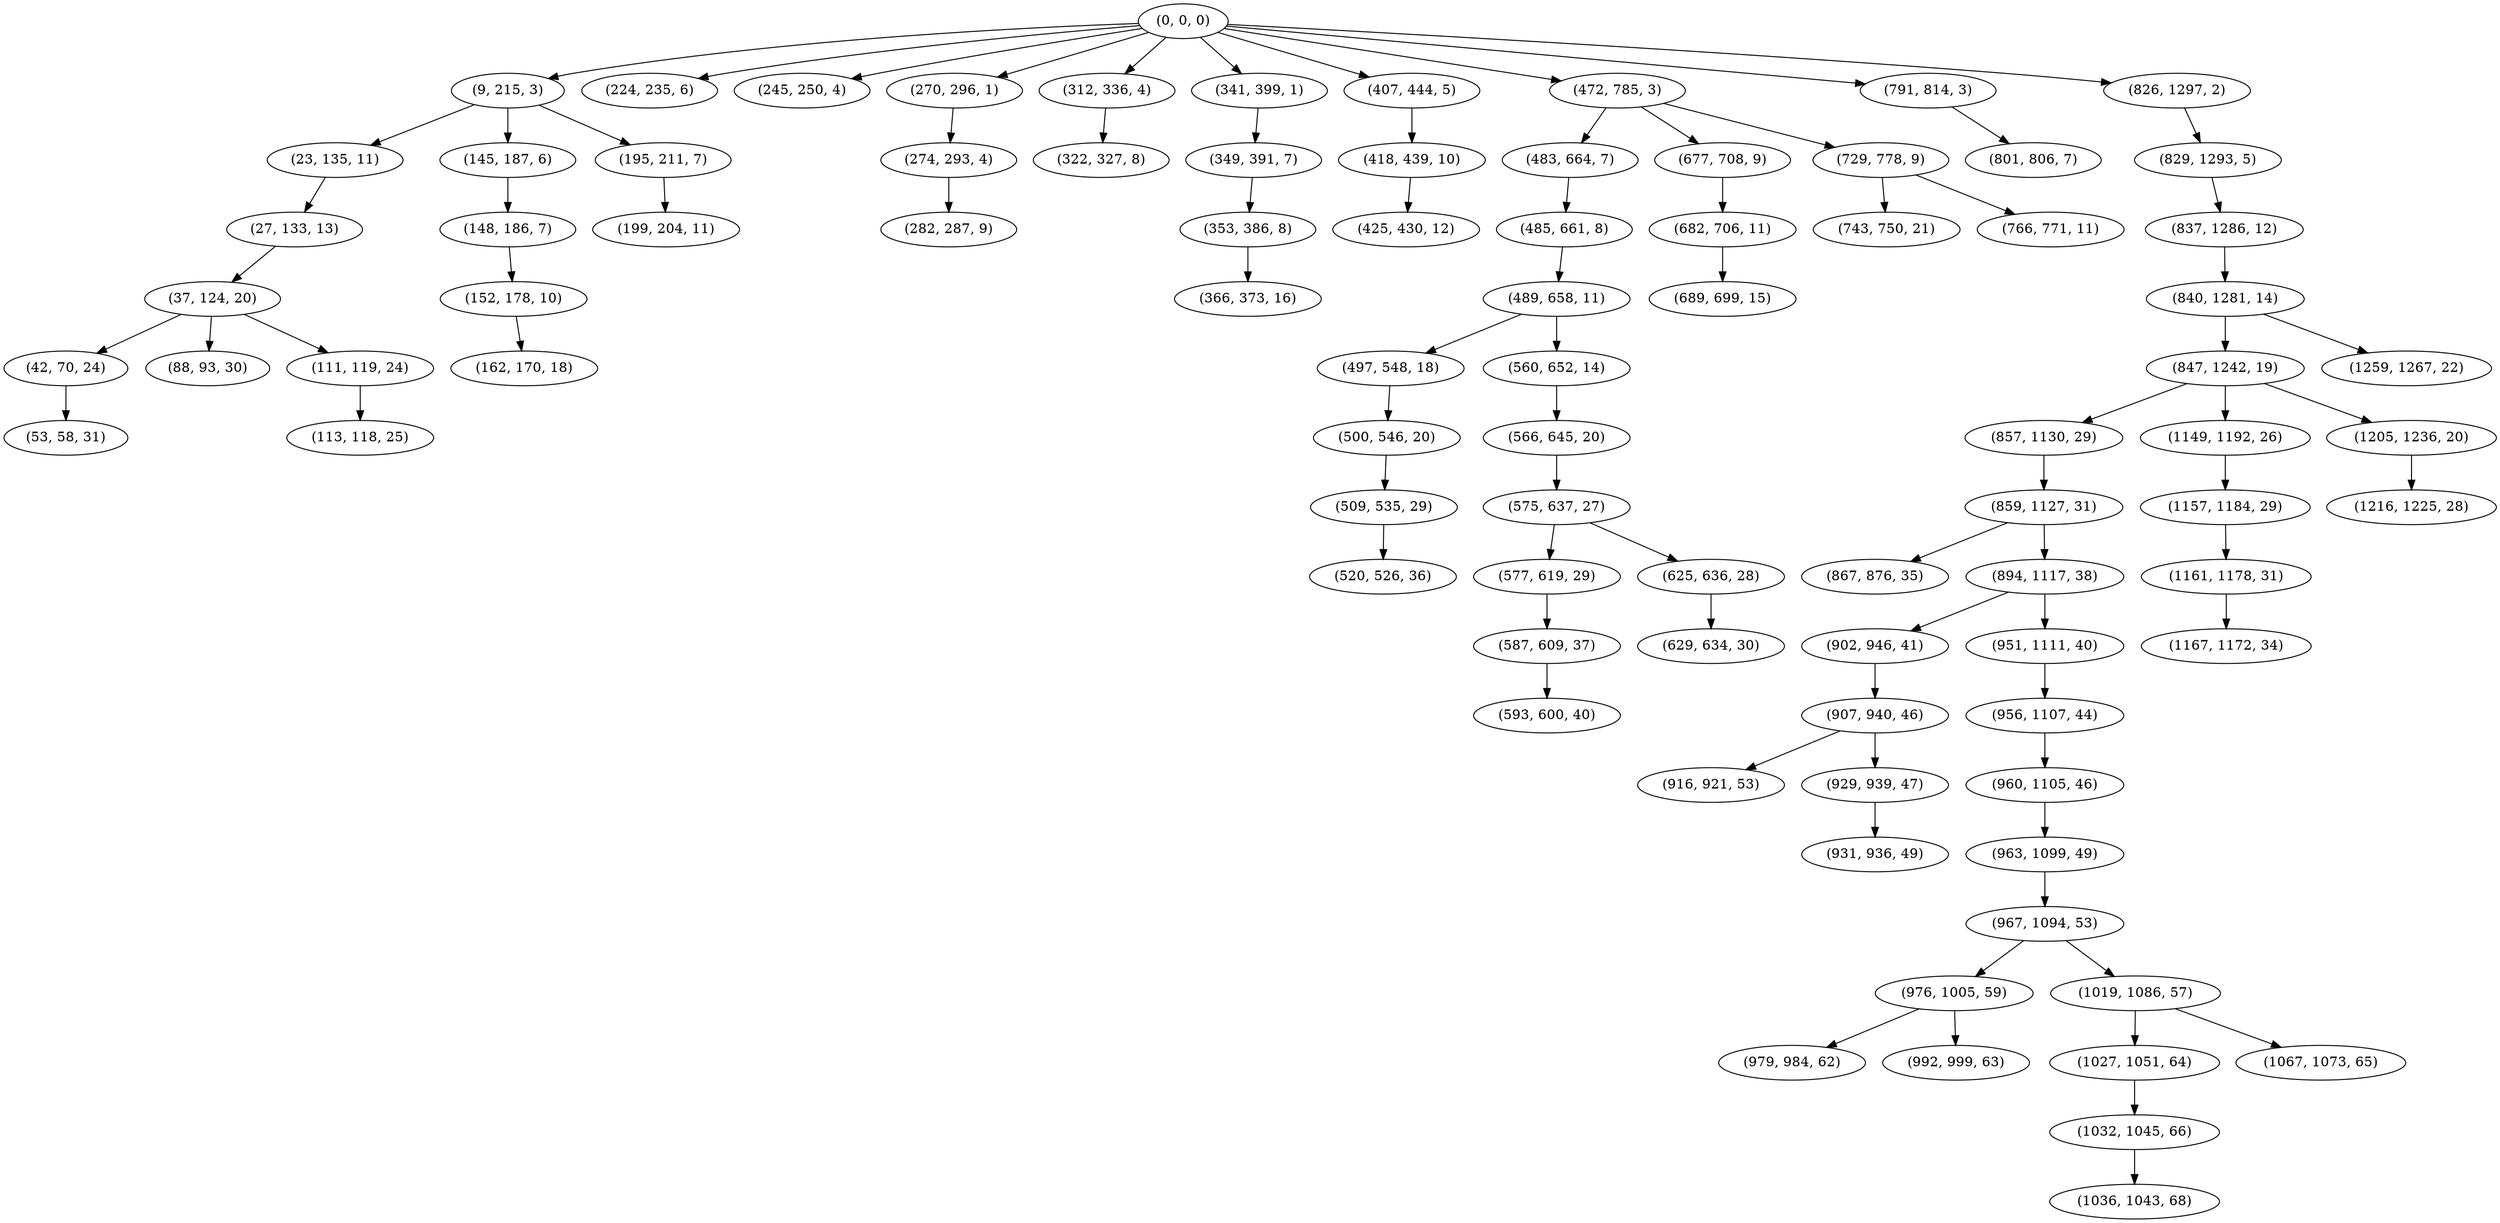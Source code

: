 digraph tree {
    "(0, 0, 0)";
    "(9, 215, 3)";
    "(23, 135, 11)";
    "(27, 133, 13)";
    "(37, 124, 20)";
    "(42, 70, 24)";
    "(53, 58, 31)";
    "(88, 93, 30)";
    "(111, 119, 24)";
    "(113, 118, 25)";
    "(145, 187, 6)";
    "(148, 186, 7)";
    "(152, 178, 10)";
    "(162, 170, 18)";
    "(195, 211, 7)";
    "(199, 204, 11)";
    "(224, 235, 6)";
    "(245, 250, 4)";
    "(270, 296, 1)";
    "(274, 293, 4)";
    "(282, 287, 9)";
    "(312, 336, 4)";
    "(322, 327, 8)";
    "(341, 399, 1)";
    "(349, 391, 7)";
    "(353, 386, 8)";
    "(366, 373, 16)";
    "(407, 444, 5)";
    "(418, 439, 10)";
    "(425, 430, 12)";
    "(472, 785, 3)";
    "(483, 664, 7)";
    "(485, 661, 8)";
    "(489, 658, 11)";
    "(497, 548, 18)";
    "(500, 546, 20)";
    "(509, 535, 29)";
    "(520, 526, 36)";
    "(560, 652, 14)";
    "(566, 645, 20)";
    "(575, 637, 27)";
    "(577, 619, 29)";
    "(587, 609, 37)";
    "(593, 600, 40)";
    "(625, 636, 28)";
    "(629, 634, 30)";
    "(677, 708, 9)";
    "(682, 706, 11)";
    "(689, 699, 15)";
    "(729, 778, 9)";
    "(743, 750, 21)";
    "(766, 771, 11)";
    "(791, 814, 3)";
    "(801, 806, 7)";
    "(826, 1297, 2)";
    "(829, 1293, 5)";
    "(837, 1286, 12)";
    "(840, 1281, 14)";
    "(847, 1242, 19)";
    "(857, 1130, 29)";
    "(859, 1127, 31)";
    "(867, 876, 35)";
    "(894, 1117, 38)";
    "(902, 946, 41)";
    "(907, 940, 46)";
    "(916, 921, 53)";
    "(929, 939, 47)";
    "(931, 936, 49)";
    "(951, 1111, 40)";
    "(956, 1107, 44)";
    "(960, 1105, 46)";
    "(963, 1099, 49)";
    "(967, 1094, 53)";
    "(976, 1005, 59)";
    "(979, 984, 62)";
    "(992, 999, 63)";
    "(1019, 1086, 57)";
    "(1027, 1051, 64)";
    "(1032, 1045, 66)";
    "(1036, 1043, 68)";
    "(1067, 1073, 65)";
    "(1149, 1192, 26)";
    "(1157, 1184, 29)";
    "(1161, 1178, 31)";
    "(1167, 1172, 34)";
    "(1205, 1236, 20)";
    "(1216, 1225, 28)";
    "(1259, 1267, 22)";
    "(0, 0, 0)" -> "(9, 215, 3)";
    "(0, 0, 0)" -> "(224, 235, 6)";
    "(0, 0, 0)" -> "(245, 250, 4)";
    "(0, 0, 0)" -> "(270, 296, 1)";
    "(0, 0, 0)" -> "(312, 336, 4)";
    "(0, 0, 0)" -> "(341, 399, 1)";
    "(0, 0, 0)" -> "(407, 444, 5)";
    "(0, 0, 0)" -> "(472, 785, 3)";
    "(0, 0, 0)" -> "(791, 814, 3)";
    "(0, 0, 0)" -> "(826, 1297, 2)";
    "(9, 215, 3)" -> "(23, 135, 11)";
    "(9, 215, 3)" -> "(145, 187, 6)";
    "(9, 215, 3)" -> "(195, 211, 7)";
    "(23, 135, 11)" -> "(27, 133, 13)";
    "(27, 133, 13)" -> "(37, 124, 20)";
    "(37, 124, 20)" -> "(42, 70, 24)";
    "(37, 124, 20)" -> "(88, 93, 30)";
    "(37, 124, 20)" -> "(111, 119, 24)";
    "(42, 70, 24)" -> "(53, 58, 31)";
    "(111, 119, 24)" -> "(113, 118, 25)";
    "(145, 187, 6)" -> "(148, 186, 7)";
    "(148, 186, 7)" -> "(152, 178, 10)";
    "(152, 178, 10)" -> "(162, 170, 18)";
    "(195, 211, 7)" -> "(199, 204, 11)";
    "(270, 296, 1)" -> "(274, 293, 4)";
    "(274, 293, 4)" -> "(282, 287, 9)";
    "(312, 336, 4)" -> "(322, 327, 8)";
    "(341, 399, 1)" -> "(349, 391, 7)";
    "(349, 391, 7)" -> "(353, 386, 8)";
    "(353, 386, 8)" -> "(366, 373, 16)";
    "(407, 444, 5)" -> "(418, 439, 10)";
    "(418, 439, 10)" -> "(425, 430, 12)";
    "(472, 785, 3)" -> "(483, 664, 7)";
    "(472, 785, 3)" -> "(677, 708, 9)";
    "(472, 785, 3)" -> "(729, 778, 9)";
    "(483, 664, 7)" -> "(485, 661, 8)";
    "(485, 661, 8)" -> "(489, 658, 11)";
    "(489, 658, 11)" -> "(497, 548, 18)";
    "(489, 658, 11)" -> "(560, 652, 14)";
    "(497, 548, 18)" -> "(500, 546, 20)";
    "(500, 546, 20)" -> "(509, 535, 29)";
    "(509, 535, 29)" -> "(520, 526, 36)";
    "(560, 652, 14)" -> "(566, 645, 20)";
    "(566, 645, 20)" -> "(575, 637, 27)";
    "(575, 637, 27)" -> "(577, 619, 29)";
    "(575, 637, 27)" -> "(625, 636, 28)";
    "(577, 619, 29)" -> "(587, 609, 37)";
    "(587, 609, 37)" -> "(593, 600, 40)";
    "(625, 636, 28)" -> "(629, 634, 30)";
    "(677, 708, 9)" -> "(682, 706, 11)";
    "(682, 706, 11)" -> "(689, 699, 15)";
    "(729, 778, 9)" -> "(743, 750, 21)";
    "(729, 778, 9)" -> "(766, 771, 11)";
    "(791, 814, 3)" -> "(801, 806, 7)";
    "(826, 1297, 2)" -> "(829, 1293, 5)";
    "(829, 1293, 5)" -> "(837, 1286, 12)";
    "(837, 1286, 12)" -> "(840, 1281, 14)";
    "(840, 1281, 14)" -> "(847, 1242, 19)";
    "(840, 1281, 14)" -> "(1259, 1267, 22)";
    "(847, 1242, 19)" -> "(857, 1130, 29)";
    "(847, 1242, 19)" -> "(1149, 1192, 26)";
    "(847, 1242, 19)" -> "(1205, 1236, 20)";
    "(857, 1130, 29)" -> "(859, 1127, 31)";
    "(859, 1127, 31)" -> "(867, 876, 35)";
    "(859, 1127, 31)" -> "(894, 1117, 38)";
    "(894, 1117, 38)" -> "(902, 946, 41)";
    "(894, 1117, 38)" -> "(951, 1111, 40)";
    "(902, 946, 41)" -> "(907, 940, 46)";
    "(907, 940, 46)" -> "(916, 921, 53)";
    "(907, 940, 46)" -> "(929, 939, 47)";
    "(929, 939, 47)" -> "(931, 936, 49)";
    "(951, 1111, 40)" -> "(956, 1107, 44)";
    "(956, 1107, 44)" -> "(960, 1105, 46)";
    "(960, 1105, 46)" -> "(963, 1099, 49)";
    "(963, 1099, 49)" -> "(967, 1094, 53)";
    "(967, 1094, 53)" -> "(976, 1005, 59)";
    "(967, 1094, 53)" -> "(1019, 1086, 57)";
    "(976, 1005, 59)" -> "(979, 984, 62)";
    "(976, 1005, 59)" -> "(992, 999, 63)";
    "(1019, 1086, 57)" -> "(1027, 1051, 64)";
    "(1019, 1086, 57)" -> "(1067, 1073, 65)";
    "(1027, 1051, 64)" -> "(1032, 1045, 66)";
    "(1032, 1045, 66)" -> "(1036, 1043, 68)";
    "(1149, 1192, 26)" -> "(1157, 1184, 29)";
    "(1157, 1184, 29)" -> "(1161, 1178, 31)";
    "(1161, 1178, 31)" -> "(1167, 1172, 34)";
    "(1205, 1236, 20)" -> "(1216, 1225, 28)";
}
